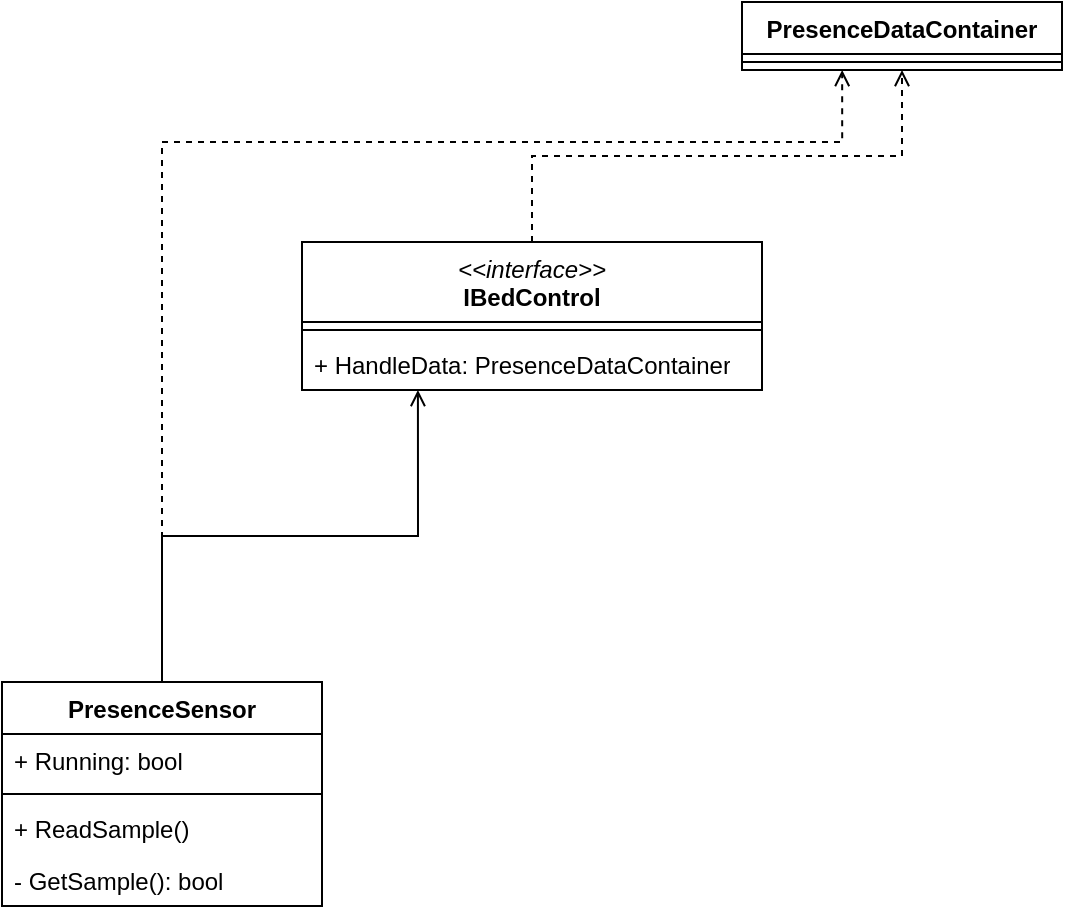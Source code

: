 <mxfile version="21.5.0" type="device">
  <diagram id="C5RBs43oDa-KdzZeNtuy" name="Page-1">
    <mxGraphModel dx="750" dy="1107" grid="1" gridSize="10" guides="1" tooltips="1" connect="1" arrows="1" fold="1" page="1" pageScale="1" pageWidth="827" pageHeight="1169" math="0" shadow="0">
      <root>
        <mxCell id="WIyWlLk6GJQsqaUBKTNV-0" />
        <mxCell id="WIyWlLk6GJQsqaUBKTNV-1" parent="WIyWlLk6GJQsqaUBKTNV-0" />
        <mxCell id="OV10cDZHBU6Cp_ytv1rA-9" style="edgeStyle=orthogonalEdgeStyle;rounded=0;orthogonalLoop=1;jettySize=auto;html=1;exitX=0.5;exitY=0;exitDx=0;exitDy=0;entryX=0.252;entryY=1;entryDx=0;entryDy=0;entryPerimeter=0;endArrow=open;endFill=0;" edge="1" parent="WIyWlLk6GJQsqaUBKTNV-1" source="OV10cDZHBU6Cp_ytv1rA-0" target="OV10cDZHBU6Cp_ytv1rA-8">
          <mxGeometry relative="1" as="geometry" />
        </mxCell>
        <mxCell id="OV10cDZHBU6Cp_ytv1rA-15" style="edgeStyle=orthogonalEdgeStyle;rounded=0;orthogonalLoop=1;jettySize=auto;html=1;entryX=0.313;entryY=1;entryDx=0;entryDy=0;entryPerimeter=0;dashed=1;endArrow=open;endFill=0;" edge="1" parent="WIyWlLk6GJQsqaUBKTNV-1" source="OV10cDZHBU6Cp_ytv1rA-0" target="OV10cDZHBU6Cp_ytv1rA-12">
          <mxGeometry relative="1" as="geometry">
            <Array as="points">
              <mxPoint x="240" y="180" />
              <mxPoint x="580" y="180" />
            </Array>
          </mxGeometry>
        </mxCell>
        <mxCell id="OV10cDZHBU6Cp_ytv1rA-0" value="PresenceSensor" style="swimlane;fontStyle=1;align=center;verticalAlign=top;childLayout=stackLayout;horizontal=1;startSize=26;horizontalStack=0;resizeParent=1;resizeParentMax=0;resizeLast=0;collapsible=1;marginBottom=0;whiteSpace=wrap;html=1;" vertex="1" parent="WIyWlLk6GJQsqaUBKTNV-1">
          <mxGeometry x="160" y="450" width="160" height="112" as="geometry" />
        </mxCell>
        <mxCell id="OV10cDZHBU6Cp_ytv1rA-1" value="+ Running: bool" style="text;strokeColor=none;fillColor=none;align=left;verticalAlign=top;spacingLeft=4;spacingRight=4;overflow=hidden;rotatable=0;points=[[0,0.5],[1,0.5]];portConstraint=eastwest;whiteSpace=wrap;html=1;" vertex="1" parent="OV10cDZHBU6Cp_ytv1rA-0">
          <mxGeometry y="26" width="160" height="26" as="geometry" />
        </mxCell>
        <mxCell id="OV10cDZHBU6Cp_ytv1rA-2" value="" style="line;strokeWidth=1;fillColor=none;align=left;verticalAlign=middle;spacingTop=-1;spacingLeft=3;spacingRight=3;rotatable=0;labelPosition=right;points=[];portConstraint=eastwest;strokeColor=inherit;" vertex="1" parent="OV10cDZHBU6Cp_ytv1rA-0">
          <mxGeometry y="52" width="160" height="8" as="geometry" />
        </mxCell>
        <mxCell id="OV10cDZHBU6Cp_ytv1rA-3" value="+ ReadSample()" style="text;strokeColor=none;fillColor=none;align=left;verticalAlign=top;spacingLeft=4;spacingRight=4;overflow=hidden;rotatable=0;points=[[0,0.5],[1,0.5]];portConstraint=eastwest;whiteSpace=wrap;html=1;" vertex="1" parent="OV10cDZHBU6Cp_ytv1rA-0">
          <mxGeometry y="60" width="160" height="26" as="geometry" />
        </mxCell>
        <mxCell id="OV10cDZHBU6Cp_ytv1rA-4" value="- GetSample(): bool" style="text;strokeColor=none;fillColor=none;align=left;verticalAlign=top;spacingLeft=4;spacingRight=4;overflow=hidden;rotatable=0;points=[[0,0.5],[1,0.5]];portConstraint=eastwest;whiteSpace=wrap;html=1;" vertex="1" parent="OV10cDZHBU6Cp_ytv1rA-0">
          <mxGeometry y="86" width="160" height="26" as="geometry" />
        </mxCell>
        <mxCell id="OV10cDZHBU6Cp_ytv1rA-14" style="edgeStyle=orthogonalEdgeStyle;rounded=0;orthogonalLoop=1;jettySize=auto;html=1;exitX=0.5;exitY=0;exitDx=0;exitDy=0;entryX=0.5;entryY=1;entryDx=0;entryDy=0;endArrow=open;endFill=0;dashed=1;" edge="1" parent="WIyWlLk6GJQsqaUBKTNV-1" source="OV10cDZHBU6Cp_ytv1rA-5" target="OV10cDZHBU6Cp_ytv1rA-10">
          <mxGeometry relative="1" as="geometry" />
        </mxCell>
        <mxCell id="OV10cDZHBU6Cp_ytv1rA-5" value="&lt;span style=&quot;font-weight: normal;&quot;&gt;&lt;i&gt;&amp;lt;&amp;lt;interface&amp;gt;&amp;gt;&lt;/i&gt;&lt;/span&gt;&lt;br&gt;IBedControl" style="swimlane;fontStyle=1;align=center;verticalAlign=top;childLayout=stackLayout;horizontal=1;startSize=40;horizontalStack=0;resizeParent=1;resizeParentMax=0;resizeLast=0;collapsible=1;marginBottom=0;whiteSpace=wrap;html=1;" vertex="1" parent="WIyWlLk6GJQsqaUBKTNV-1">
          <mxGeometry x="310" y="230" width="230" height="74" as="geometry" />
        </mxCell>
        <mxCell id="OV10cDZHBU6Cp_ytv1rA-7" value="" style="line;strokeWidth=1;fillColor=none;align=left;verticalAlign=middle;spacingTop=-1;spacingLeft=3;spacingRight=3;rotatable=0;labelPosition=right;points=[];portConstraint=eastwest;strokeColor=inherit;" vertex="1" parent="OV10cDZHBU6Cp_ytv1rA-5">
          <mxGeometry y="40" width="230" height="8" as="geometry" />
        </mxCell>
        <mxCell id="OV10cDZHBU6Cp_ytv1rA-8" value="+ HandleData: PresenceDataContainer" style="text;strokeColor=none;fillColor=none;align=left;verticalAlign=top;spacingLeft=4;spacingRight=4;overflow=hidden;rotatable=0;points=[[0,0.5],[1,0.5]];portConstraint=eastwest;whiteSpace=wrap;html=1;" vertex="1" parent="OV10cDZHBU6Cp_ytv1rA-5">
          <mxGeometry y="48" width="230" height="26" as="geometry" />
        </mxCell>
        <mxCell id="OV10cDZHBU6Cp_ytv1rA-10" value="PresenceDataContainer" style="swimlane;fontStyle=1;align=center;verticalAlign=top;childLayout=stackLayout;horizontal=1;startSize=26;horizontalStack=0;resizeParent=1;resizeParentMax=0;resizeLast=0;collapsible=1;marginBottom=0;whiteSpace=wrap;html=1;" vertex="1" parent="WIyWlLk6GJQsqaUBKTNV-1">
          <mxGeometry x="530" y="110" width="160" height="34" as="geometry" />
        </mxCell>
        <mxCell id="OV10cDZHBU6Cp_ytv1rA-12" value="" style="line;strokeWidth=1;fillColor=none;align=left;verticalAlign=middle;spacingTop=-1;spacingLeft=3;spacingRight=3;rotatable=0;labelPosition=right;points=[];portConstraint=eastwest;strokeColor=inherit;" vertex="1" parent="OV10cDZHBU6Cp_ytv1rA-10">
          <mxGeometry y="26" width="160" height="8" as="geometry" />
        </mxCell>
      </root>
    </mxGraphModel>
  </diagram>
</mxfile>
